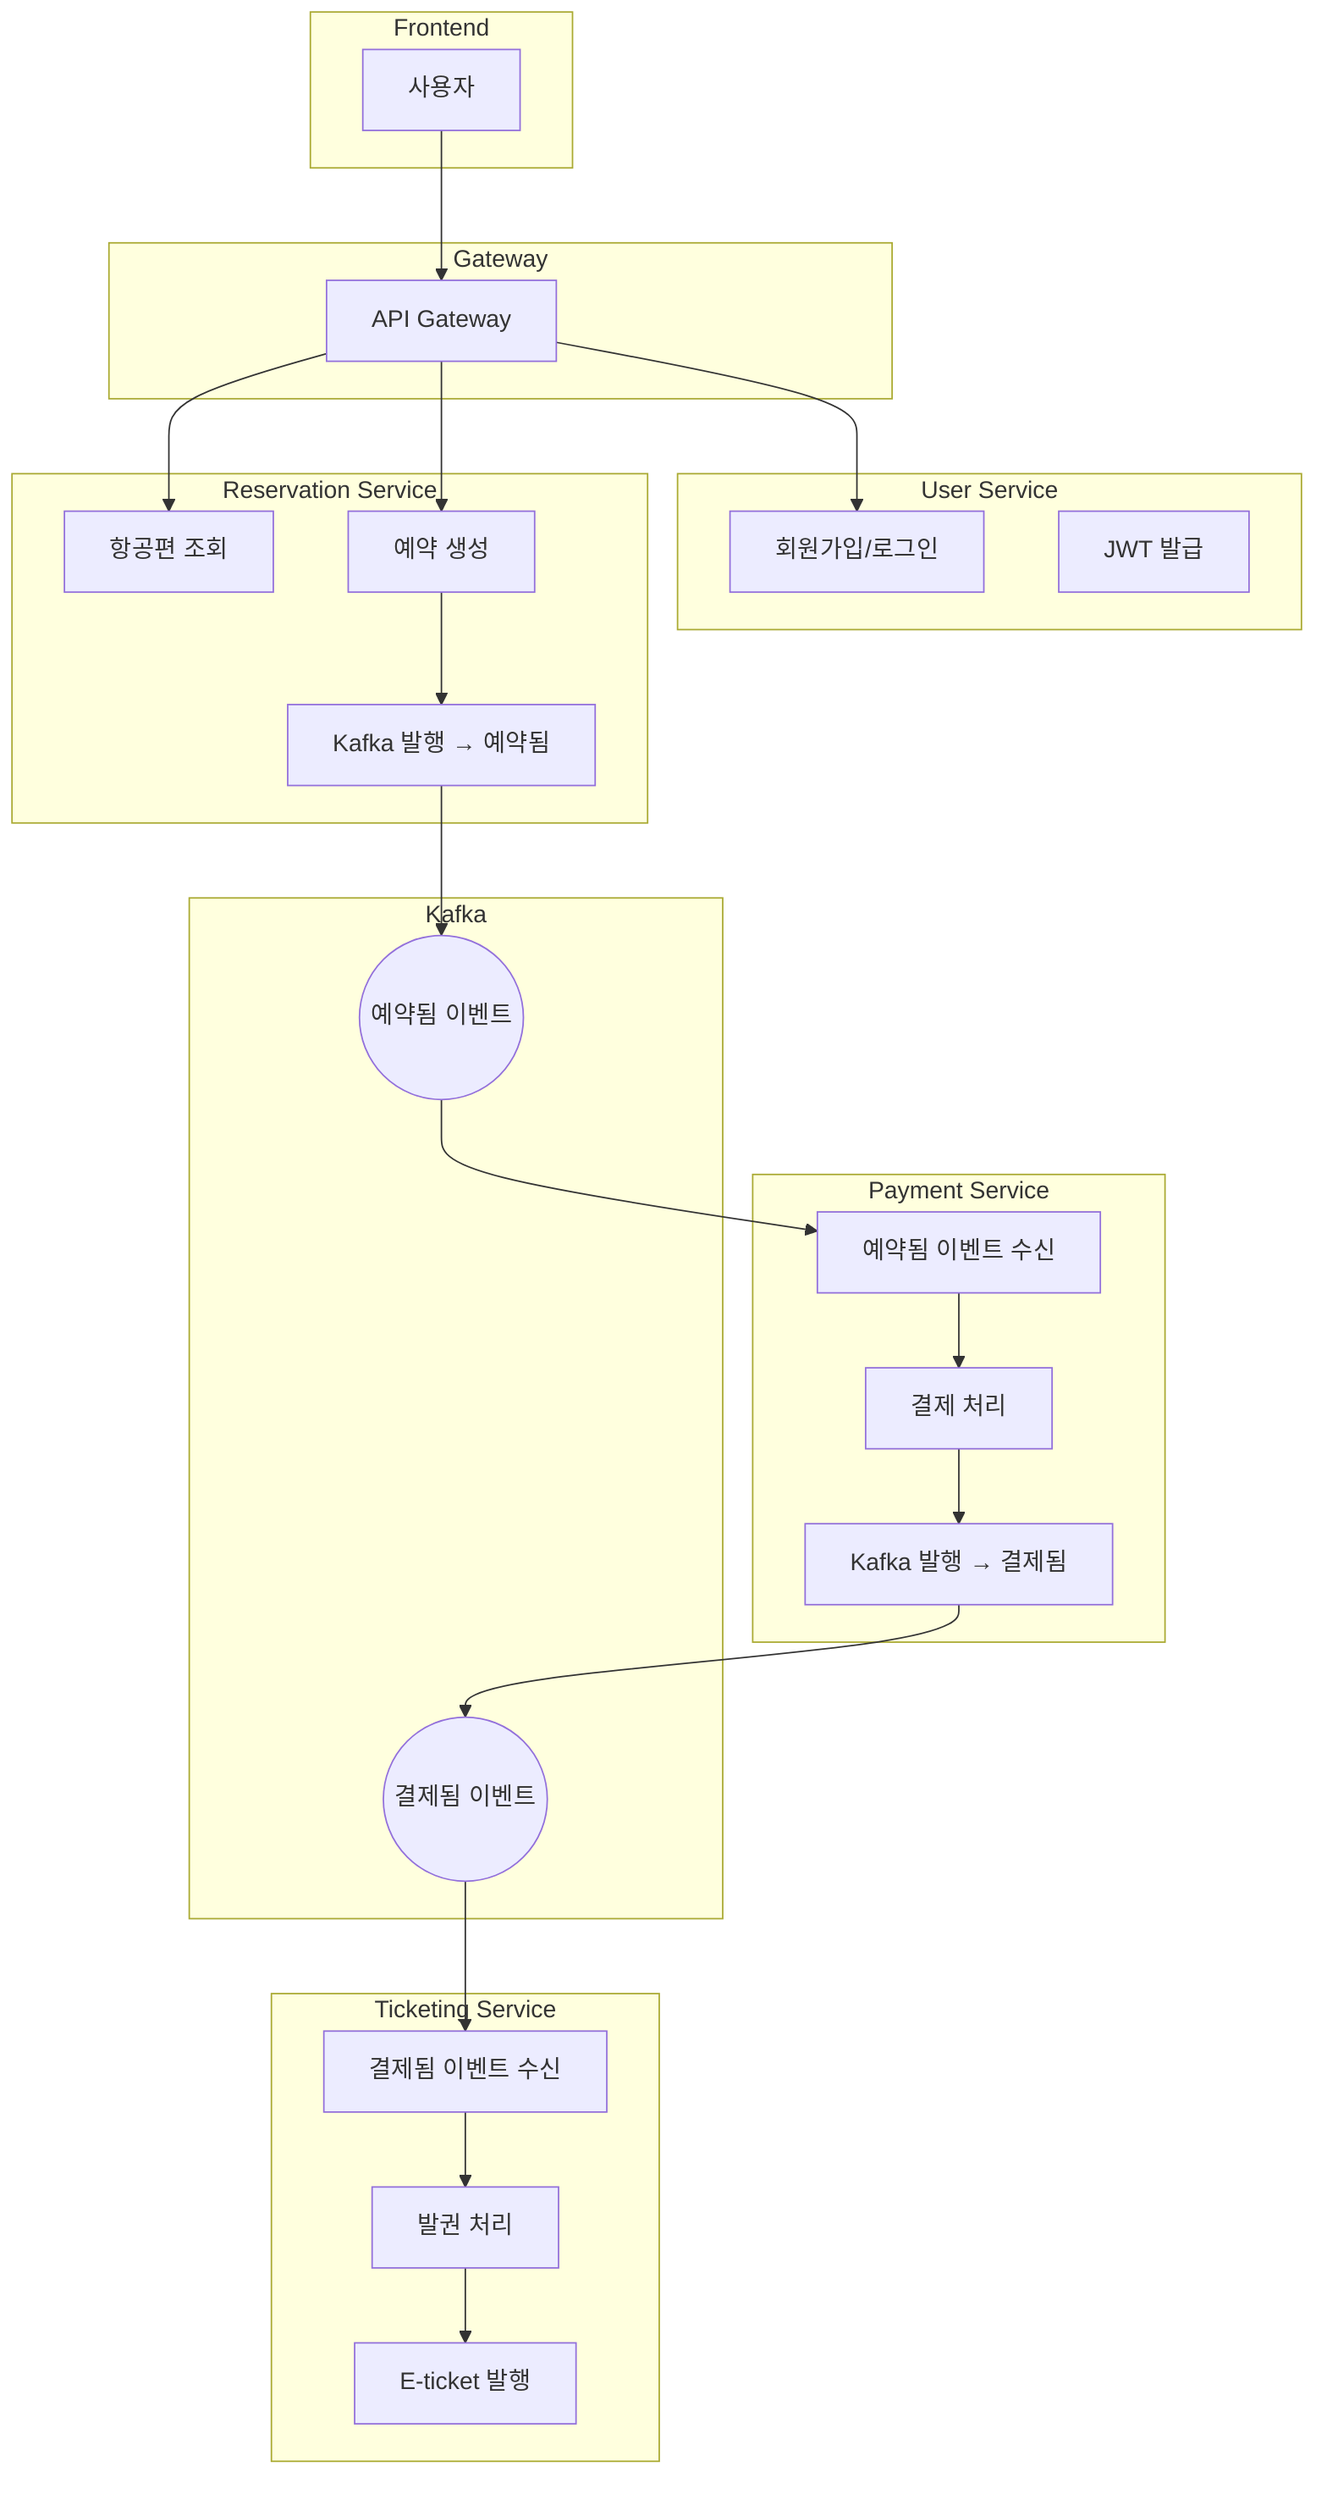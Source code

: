 graph TD
subgraph Gateway
API_GW[API Gateway]
end

subgraph Frontend
User[사용자]
end

subgraph UserService["User Service"]
US1[회원가입/로그인]
US2[JWT 발급]
end

subgraph ReservationService["Reservation Service"]
RS1[항공편 조회]
RS2[예약 생성]
RS3[Kafka 발행 → 예약됨]
end

subgraph PaymentService["Payment Service"]
PS1[예약됨 이벤트 수신]
PS2[결제 처리]
PS3[Kafka 발행 → 결제됨]
end

subgraph TicketingService["Ticketing Service"]
TS1[결제됨 이벤트 수신]
TS2[발권 처리]
TS3[E-ticket 발행]
end

subgraph Kafka
K1((예약됨 이벤트))
K2((결제됨 이벤트))
end

User --> API_GW --> US1
API_GW --> RS1
API_GW --> RS2 --> RS3 --> K1
K1 --> PS1 --> PS2 --> PS3 --> K2
K2 --> TS1 --> TS2 --> TS3